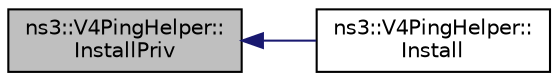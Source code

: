 digraph "ns3::V4PingHelper::InstallPriv"
{
  edge [fontname="Helvetica",fontsize="10",labelfontname="Helvetica",labelfontsize="10"];
  node [fontname="Helvetica",fontsize="10",shape=record];
  rankdir="LR";
  Node1 [label="ns3::V4PingHelper::\lInstallPriv",height=0.2,width=0.4,color="black", fillcolor="grey75", style="filled", fontcolor="black"];
  Node1 -> Node2 [dir="back",color="midnightblue",fontsize="10",style="solid"];
  Node2 [label="ns3::V4PingHelper::\lInstall",height=0.2,width=0.4,color="black", fillcolor="white", style="filled",URL="$d6/dc4/classns3_1_1V4PingHelper.html#a907901715f8f17ab091976938f0df1ac"];
}
